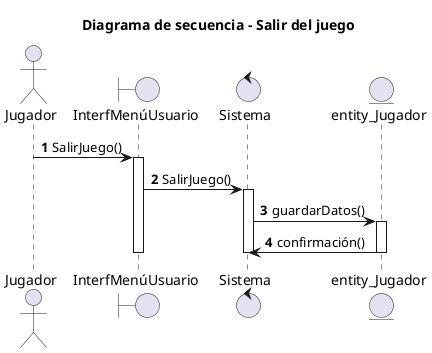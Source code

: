 @startuml
title Diagrama de secuencia - Salir del juego
autonumber
actor Jugador
boundary InterfMenúUsuario
control Sistema
entity entity_Jugador

Jugador -> InterfMenúUsuario : SalirJuego()
activate InterfMenúUsuario
InterfMenúUsuario -> Sistema : SalirJuego()
activate Sistema
Sistema -> entity_Jugador : guardarDatos()
activate entity_Jugador
entity_Jugador -> Sistema : confirmación()
deactivate entity_Jugador
deactivate Sistema
deactivate InterfMenúUsuario

@enduml